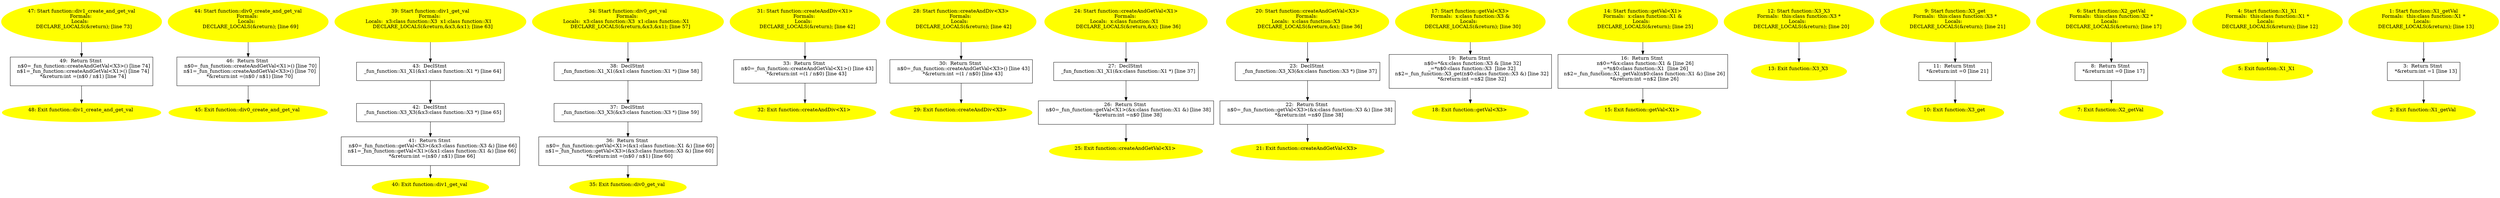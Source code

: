 /* @generated */
digraph iCFG {
49 [label="49:  Return Stmt \n   n$0=_fun_function::createAndGetVal<X3>() [line 74]\n  n$1=_fun_function::createAndGetVal<X1>() [line 74]\n  *&return:int =(n$0 / n$1) [line 74]\n " shape="box"]
	

	 49 -> 48 ;
48 [label="48: Exit function::div1_create_and_get_val \n  " color=yellow style=filled]
	

47 [label="47: Start function::div1_create_and_get_val\nFormals: \nLocals:  \n   DECLARE_LOCALS(&return); [line 73]\n " color=yellow style=filled]
	

	 47 -> 49 ;
46 [label="46:  Return Stmt \n   n$0=_fun_function::createAndGetVal<X1>() [line 70]\n  n$1=_fun_function::createAndGetVal<X3>() [line 70]\n  *&return:int =(n$0 / n$1) [line 70]\n " shape="box"]
	

	 46 -> 45 ;
45 [label="45: Exit function::div0_create_and_get_val \n  " color=yellow style=filled]
	

44 [label="44: Start function::div0_create_and_get_val\nFormals: \nLocals:  \n   DECLARE_LOCALS(&return); [line 69]\n " color=yellow style=filled]
	

	 44 -> 46 ;
43 [label="43:  DeclStmt \n   _fun_function::X1_X1(&x1:class function::X1 *) [line 64]\n " shape="box"]
	

	 43 -> 42 ;
42 [label="42:  DeclStmt \n   _fun_function::X3_X3(&x3:class function::X3 *) [line 65]\n " shape="box"]
	

	 42 -> 41 ;
41 [label="41:  Return Stmt \n   n$0=_fun_function::getVal<X3>(&x3:class function::X3 &) [line 66]\n  n$1=_fun_function::getVal<X1>(&x1:class function::X1 &) [line 66]\n  *&return:int =(n$0 / n$1) [line 66]\n " shape="box"]
	

	 41 -> 40 ;
40 [label="40: Exit function::div1_get_val \n  " color=yellow style=filled]
	

39 [label="39: Start function::div1_get_val\nFormals: \nLocals:  x3:class function::X3  x1:class function::X1  \n   DECLARE_LOCALS(&return,&x3,&x1); [line 63]\n " color=yellow style=filled]
	

	 39 -> 43 ;
38 [label="38:  DeclStmt \n   _fun_function::X1_X1(&x1:class function::X1 *) [line 58]\n " shape="box"]
	

	 38 -> 37 ;
37 [label="37:  DeclStmt \n   _fun_function::X3_X3(&x3:class function::X3 *) [line 59]\n " shape="box"]
	

	 37 -> 36 ;
36 [label="36:  Return Stmt \n   n$0=_fun_function::getVal<X1>(&x1:class function::X1 &) [line 60]\n  n$1=_fun_function::getVal<X3>(&x3:class function::X3 &) [line 60]\n  *&return:int =(n$0 / n$1) [line 60]\n " shape="box"]
	

	 36 -> 35 ;
35 [label="35: Exit function::div0_get_val \n  " color=yellow style=filled]
	

34 [label="34: Start function::div0_get_val\nFormals: \nLocals:  x3:class function::X3  x1:class function::X1  \n   DECLARE_LOCALS(&return,&x3,&x1); [line 57]\n " color=yellow style=filled]
	

	 34 -> 38 ;
33 [label="33:  Return Stmt \n   n$0=_fun_function::createAndGetVal<X1>() [line 43]\n  *&return:int =(1 / n$0) [line 43]\n " shape="box"]
	

	 33 -> 32 ;
32 [label="32: Exit function::createAndDiv<X1> \n  " color=yellow style=filled]
	

31 [label="31: Start function::createAndDiv<X1>\nFormals: \nLocals:  \n   DECLARE_LOCALS(&return); [line 42]\n " color=yellow style=filled]
	

	 31 -> 33 ;
30 [label="30:  Return Stmt \n   n$0=_fun_function::createAndGetVal<X3>() [line 43]\n  *&return:int =(1 / n$0) [line 43]\n " shape="box"]
	

	 30 -> 29 ;
29 [label="29: Exit function::createAndDiv<X3> \n  " color=yellow style=filled]
	

28 [label="28: Start function::createAndDiv<X3>\nFormals: \nLocals:  \n   DECLARE_LOCALS(&return); [line 42]\n " color=yellow style=filled]
	

	 28 -> 30 ;
27 [label="27:  DeclStmt \n   _fun_function::X1_X1(&x:class function::X1 *) [line 37]\n " shape="box"]
	

	 27 -> 26 ;
26 [label="26:  Return Stmt \n   n$0=_fun_function::getVal<X1>(&x:class function::X1 &) [line 38]\n  *&return:int =n$0 [line 38]\n " shape="box"]
	

	 26 -> 25 ;
25 [label="25: Exit function::createAndGetVal<X1> \n  " color=yellow style=filled]
	

24 [label="24: Start function::createAndGetVal<X1>\nFormals: \nLocals:  x:class function::X1  \n   DECLARE_LOCALS(&return,&x); [line 36]\n " color=yellow style=filled]
	

	 24 -> 27 ;
23 [label="23:  DeclStmt \n   _fun_function::X3_X3(&x:class function::X3 *) [line 37]\n " shape="box"]
	

	 23 -> 22 ;
22 [label="22:  Return Stmt \n   n$0=_fun_function::getVal<X3>(&x:class function::X3 &) [line 38]\n  *&return:int =n$0 [line 38]\n " shape="box"]
	

	 22 -> 21 ;
21 [label="21: Exit function::createAndGetVal<X3> \n  " color=yellow style=filled]
	

20 [label="20: Start function::createAndGetVal<X3>\nFormals: \nLocals:  x:class function::X3  \n   DECLARE_LOCALS(&return,&x); [line 36]\n " color=yellow style=filled]
	

	 20 -> 23 ;
19 [label="19:  Return Stmt \n   n$0=*&x:class function::X3 & [line 32]\n  _=*n$0:class function::X3  [line 32]\n  n$2=_fun_function::X3_get(n$0:class function::X3 &) [line 32]\n  *&return:int =n$2 [line 32]\n " shape="box"]
	

	 19 -> 18 ;
18 [label="18: Exit function::getVal<X3> \n  " color=yellow style=filled]
	

17 [label="17: Start function::getVal<X3>\nFormals:  x:class function::X3 &\nLocals:  \n   DECLARE_LOCALS(&return); [line 30]\n " color=yellow style=filled]
	

	 17 -> 19 ;
16 [label="16:  Return Stmt \n   n$0=*&x:class function::X1 & [line 26]\n  _=*n$0:class function::X1  [line 26]\n  n$2=_fun_function::X1_getVal(n$0:class function::X1 &) [line 26]\n  *&return:int =n$2 [line 26]\n " shape="box"]
	

	 16 -> 15 ;
15 [label="15: Exit function::getVal<X1> \n  " color=yellow style=filled]
	

14 [label="14: Start function::getVal<X1>\nFormals:  x:class function::X1 &\nLocals:  \n   DECLARE_LOCALS(&return); [line 25]\n " color=yellow style=filled]
	

	 14 -> 16 ;
13 [label="13: Exit function::X3_X3 \n  " color=yellow style=filled]
	

12 [label="12: Start function::X3_X3\nFormals:  this:class function::X3 *\nLocals:  \n   DECLARE_LOCALS(&return); [line 20]\n " color=yellow style=filled]
	

	 12 -> 13 ;
11 [label="11:  Return Stmt \n   *&return:int =0 [line 21]\n " shape="box"]
	

	 11 -> 10 ;
10 [label="10: Exit function::X3_get \n  " color=yellow style=filled]
	

9 [label="9: Start function::X3_get\nFormals:  this:class function::X3 *\nLocals:  \n   DECLARE_LOCALS(&return); [line 21]\n " color=yellow style=filled]
	

	 9 -> 11 ;
8 [label="8:  Return Stmt \n   *&return:int =0 [line 17]\n " shape="box"]
	

	 8 -> 7 ;
7 [label="7: Exit function::X2_getVal \n  " color=yellow style=filled]
	

6 [label="6: Start function::X2_getVal\nFormals:  this:class function::X2 *\nLocals:  \n   DECLARE_LOCALS(&return); [line 17]\n " color=yellow style=filled]
	

	 6 -> 8 ;
5 [label="5: Exit function::X1_X1 \n  " color=yellow style=filled]
	

4 [label="4: Start function::X1_X1\nFormals:  this:class function::X1 *\nLocals:  \n   DECLARE_LOCALS(&return); [line 12]\n " color=yellow style=filled]
	

	 4 -> 5 ;
3 [label="3:  Return Stmt \n   *&return:int =1 [line 13]\n " shape="box"]
	

	 3 -> 2 ;
2 [label="2: Exit function::X1_getVal \n  " color=yellow style=filled]
	

1 [label="1: Start function::X1_getVal\nFormals:  this:class function::X1 *\nLocals:  \n   DECLARE_LOCALS(&return); [line 13]\n " color=yellow style=filled]
	

	 1 -> 3 ;
}
